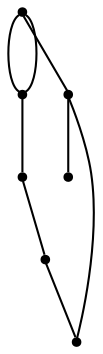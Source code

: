 graph {
  node [shape=point,comment="{\"directed\":false,\"doi\":\"10.1007/978-3-662-45803-7_24\",\"figure\":\"1 (2)\"}"]

  v0 [pos="1684.1528553016312,671.389826777751"]
  v1 [pos="1610.4790077701523,1039.595138357765"]
  v2 [pos="1526.4683978862402,658.6916792794714"]
  v3 [pos="1443.2710319819225,939.0801599220285"]
  v4 [pos="1430.165600797066,617.4283613424204"]
  v5 [pos="1398.822304900055,1017.375352195361"]
  v6 [pos="1666.5653567261857,924.2640006057811"]

  v0 -- v5 [id="-3",pos="1684.1528553016312,671.389826777751 1677.939288280102,677.117924092274 1671.7389868953858,682.8584256687055 1668.8701736392509,689.4577474503984 1665.9972884370438,696.0612039860607 1666.456018611733,703.5317502349235 1666.6853200749201,707.2670869709543 1666.9146215381072,711.0023600953857 1666.6853200749201,707.2670869709543 1666.6853200749201,707.2670869709543 1666.9146215381072,711.0023600953857 1666.9146215381072,711.0023600953857 1666.9146215381072,711.0023600953857 1406.5143064665567,859.7760876801424 1406.5143064665567,859.7760876801424 1406.5143064665567,859.7760876801424 1407.060456233482,872.1617113899287 1407.060456233482,872.1617113899287 1407.060456233482,872.1617113899287 1407.5899364711745,884.5473987113145 1408.6614945297204,909.3145113769177 1407.3773045372202,935.5824761218437 1406.0929872964055,961.8461788896011 1402.4571211989319,989.6107337366813 1400.6433237204246,1003.4930111602214 1398.822304900055,1017.375352195361 1398.822304900055,1017.375352195361 1398.822304900055,1017.375352195361"]
  v4 -- v6 [id="-4",pos="1430.165600797066,617.4283613424204 1446.0053119572833,612.0671757339894 1446.0053119572833,612.0671757339894 1446.0053119572833,612.0671757339894 1461.8584160026285,606.7143868566964 1493.5646240933188,596.0004123709721 1519.0203949632796,595.2333837038332 1544.4762930815552,594.4704261790644 1563.6776820330292,603.6544144728807 1569.5234696128402,620.0338924591899 1575.3693844409659,636.417441587869 1567.855625951356,660.0006151630105 1563.2606893055795,676.3633632986432 1558.6615534654163,692.7219130687068 1556.9895106095453,701.8600373992617 1556.1513259602589,706.4332661243085 1555.3132685592873,711.0023600953857 1555.3132685592873,711.0023600953857 1555.3132685592873,711.0023600953857 1518.119731391449,859.7760876801424 1518.119731391449,859.7760876801424 1518.119731391449,859.7760876801424 1514.617221527838,883.1800037678067 1514.617221527838,883.1800037678067 1514.617221527838,883.1800037678067 1511.11051246984,906.5797851015017 1504.0888232133848,953.3876172768306 1475.9560022976239,976.2454277825257 1447.8231813818627,999.1073730421901 1398.5752841090384,998.0151618782513 1377.2806603798567,974.6153805445564 1355.9903630933766,951.2114644568919 1362.657665793241,905.4917086915324 1365.989281170137,882.6338981858373 1369.3249684931054,859.7760876801424 1369.3249684931054,859.7760876801424 1369.3249684931054,859.7760876801424 1704.11630259809,711.0023600953857 1704.11630259809,711.0023600953857 1704.11630259809,711.0023600953857 1708.2275683994853,701.4223259828923 1708.2275683994853,701.4223259828923 1708.2275683994853,701.4223259828923 1712.338834200881,691.846490235968 1720.5614930519866,672.6864856225808 1718.4141777405084,654.8646146169174 1716.2625359863287,637.0428072228535 1703.7410473178795,620.5549986825438 1678.6938707865947,610.7498431193121 1653.6423678126082,600.9406164137104 1616.0737026128743,597.8097807080178 1582.4661502031258,603.8587349305728 1548.8585977933774,609.9160858842656 1519.220556562388,625.1448936466675 1502.9587309300523,644.5342180763621 1486.6928333516444,663.9235425060568 1483.8032786202045,687.4608521179367 1482.3564652814484,699.2337052894458 1480.9137238887647,711.0023600953857 1480.9137238887647,711.0023600953857 1480.9137238887647,711.0023600953857 1592.5233480080437,859.7760876801424 1592.5233480080437,859.7760876801424 1592.5233480080437,859.7760876801424 1592.9613367074278,866.2002867283277 1592.9613367074278,866.2002867283277 1592.9613367074278,866.2002867283277 1593.3948717157957,872.6244857765131 1594.2663954235477,885.4770186268534 1606.604392022121,896.2243255907315 1618.946715063396,906.9716325546096 1642.7555109954924,915.6177847743957 1654.66404453177,919.9408926900884 1666.5685061219758,924.2640006057811 1654.66404453177,919.9408926900884 1654.66404453177,919.9408926900884 1666.5653567261857,924.2640006057811 1666.5653567261857,924.2640006057811 1666.5653567261857,924.2640006057811"]
  v2 -- v5 [id="-5",pos="1526.4683978862402,658.6916792794714 1518.115532197062,711.0023600953857 1518.115532197062,711.0023600953857 1518.115532197062,711.0023600953857 1555.3215396997464,859.7760876801424 1555.3215396997464,859.7760876801424 1555.3215396997464,859.7760876801424 1555.8217528250455,870.119015705805 1555.8217528250455,870.119015705805 1555.8217528250455,870.119015705805 1556.318021252587,880.4660784854373 1557.3062316649687,901.1560692907321 1565.6913866140155,927.5532291943045 1574.0807407574493,953.9462543439075 1589.8588955454043,986.0463849801885 1563.2813035325698,1001.9714216994516 1536.70383876805,1017.892260053146 1467.7624833105967,1017.633742512654 1433.2960047762572,1017.504483742408 1398.822304900055,1017.375352195361 1398.822304900055,1017.375352195361 1398.822304900055,1017.375352195361"]
  v6 -- v4 [id="-6",pos="1666.5653567261857,924.2640006057811 1666.9269646246385,859.7760876801424 1666.9269646246385,859.7760876801424 1666.9269646246385,859.7760876801424 1406.5225776070158,711.0023600953857 1406.5225776070158,711.0023600953857 1406.5225776070158,711.0023600953857 1405.9555591164708,706.7459807476005 1405.9555591164708,706.7459807476005 1405.9555591164708,706.7459807476005 1405.3968117663849,702.4895377882157 1404.2835162605998,693.9767790926451 1408.2238875752803,678.3769248701818 1412.1642588899608,662.7812690132876 1421.1581697767922,640.1027159950695 1425.6572884415586,628.7634394859604 1430.165600797066,617.4283613424204 1430.165600797066,617.4283613424204 1430.165600797066,617.4283613424204"]
  v1 -- v0 [id="-7",pos="1610.4790077701523,1039.595138357765 1589.5546448248267,1026.4842151901319 1589.5546448248267,1026.4842151901319 1589.5546448248267,1026.4842151901319 1568.6270052353964,1013.3731647992996 1526.7718533048503,987.1511276292347 1505.1812499955502,957.1854206036004 1483.586574740178,927.2155788239967 1482.2606473004387,893.497932434854 1481.593484386182,876.6349426805134 1480.9263214719253,859.7760876801424 1480.9263214719253,859.7760876801424 1480.9263214719253,859.7760876801424 1592.5192760619716,711.0023600953857 1592.5192760619716,711.0023600953857 1592.5192760619716,711.0023600953857 1593.7283895487667,700.9012197595384 1593.7283895487667,700.9012197595384 1593.7283895487667,700.9012197595384 1594.9418294782633,690.8001430352907 1597.3685820889418,670.6020607291651 1612.6378708661944,663.9986041935028 1627.9072868917617,657.3951476578405 1656.0233110299753,664.3904516466108 1670.0834863204327,667.8881354467957 1684.1528553016312,671.389826777751 1684.1528553016312,671.389826777751 1684.1528553016312,671.389826777751"]
  v2 -- v3 [id="-8",pos="1526.4683978862402,658.6916792794714 1540.665206054665,652.2966143438709 1540.665206054665,652.2966143438709 1540.665206054665,652.2966143438709 1554.8670087194441,645.9058113854389 1583.2792669344055,633.1282766109452 1600.4916374779557,641.8453557642076 1617.6957368810467,650.5665696714398 1623.7083470015004,680.7865322603974 1626.7105164914979,695.8902796181222 1629.716885175882,711.0023600953857 1629.716885175882,711.0023600953857 1629.716885175882,711.0023600953857 1443.7161147748543,859.7760876801424 1443.7161147748543,859.7760876801424 1443.7161147748543,859.7760876801424 1443.9122044278906,870.0606202574361 1443.9122044278906,870.0606202574361 1443.9122044278906,870.0606202574361 1444.0955692494515,880.3493512002988 1444.4708245296617,900.9184799664857 1444.3958752722715,914.1378609113184 1444.3207987665664,927.3531071021816 1443.795390474946,933.2145343293206 1443.2710319819225,939.0801599220285"]
  v6 -- v2 [id="-9",pos="1666.5653567261857,924.2640006057811 1660.7433327691551,918.3233769372266 1660.7433327691551,918.3233769372266 1660.7433327691551,918.3233769372266 1654.9182866646493,912.3827532686722 1643.2681944556373,900.4932364236242 1637.1304992417802,889.7500642137156 1630.9926767796082,878.998622495868 1630.358980172132,869.3894542707897 1630.046203814466,864.582770975466 1629.729355510728,859.7760876801424 1629.729355510728,859.7760876801424 1629.729355510728,859.7760876801424 1443.7243859153132,711.0023600953857 1443.7243859153132,711.0023600953857 1443.7243859153132,711.0023600953857 1445.1004491910658,700.067462524492 1445.1004491910658,700.067462524492 1445.1004491910658,700.067462524492 1446.4805844128905,689.1325649535985 1449.2492532453139,667.2627698118113 1463.0383896253447,658.5457542701483 1476.8275260053758,649.8244767513168 1501.6454010734735,654.2559788326096 1514.054274983365,656.4737972502406 1526.4683978862402,658.6916792794714 1526.4683978862402,658.6916792794714 1526.4683978862402,658.6916792794714"]
  v4 -- v1 [id="-11",pos="1430.165600797066,617.4283613424204 1420.1199507767121,624.9031059568522 1420.1199507767121,624.9031059568522 1420.1199507767121,624.9031059568522 1410.0960920302598,632.3819853252533 1390.0357769541945,647.3398076736553 1379.8951042547978,662.9354635305494 1369.7545588037158,678.5311829990433 1369.5335284809876,694.7688071183994 1369.42091372243,702.8855836068925 1369.3124981582594,711.0023600953857 1369.3124981582594,711.0023600953857 1369.3124981582594,711.0023600953857 1704.1287729329358,859.7760876801424 1704.1287729329358,859.7760876801424 1704.1287729329358,859.7760876801424 1704.4374773445297,874.6547135871288 1704.4374773445297,874.6547135871288 1704.4374773445297,874.6547135871288 1704.7418553134219,889.5291411285461 1705.354810445593,919.2822581885495 1696.686019002959,946.1588587177833 1688.0172275603247,973.0353956354177 1670.0668167912,997.035479633882 1654.1512338233103,1012.1266955064993 1638.2397228014931,1027.222109744686 1624.3588403865242,1033.4086558570252 1617.4204987762334,1036.4977623534255 1610.4790077701523,1039.595138357765 1610.4790077701523,1039.595138357765 1610.4790077701523,1039.595138357765"]
}